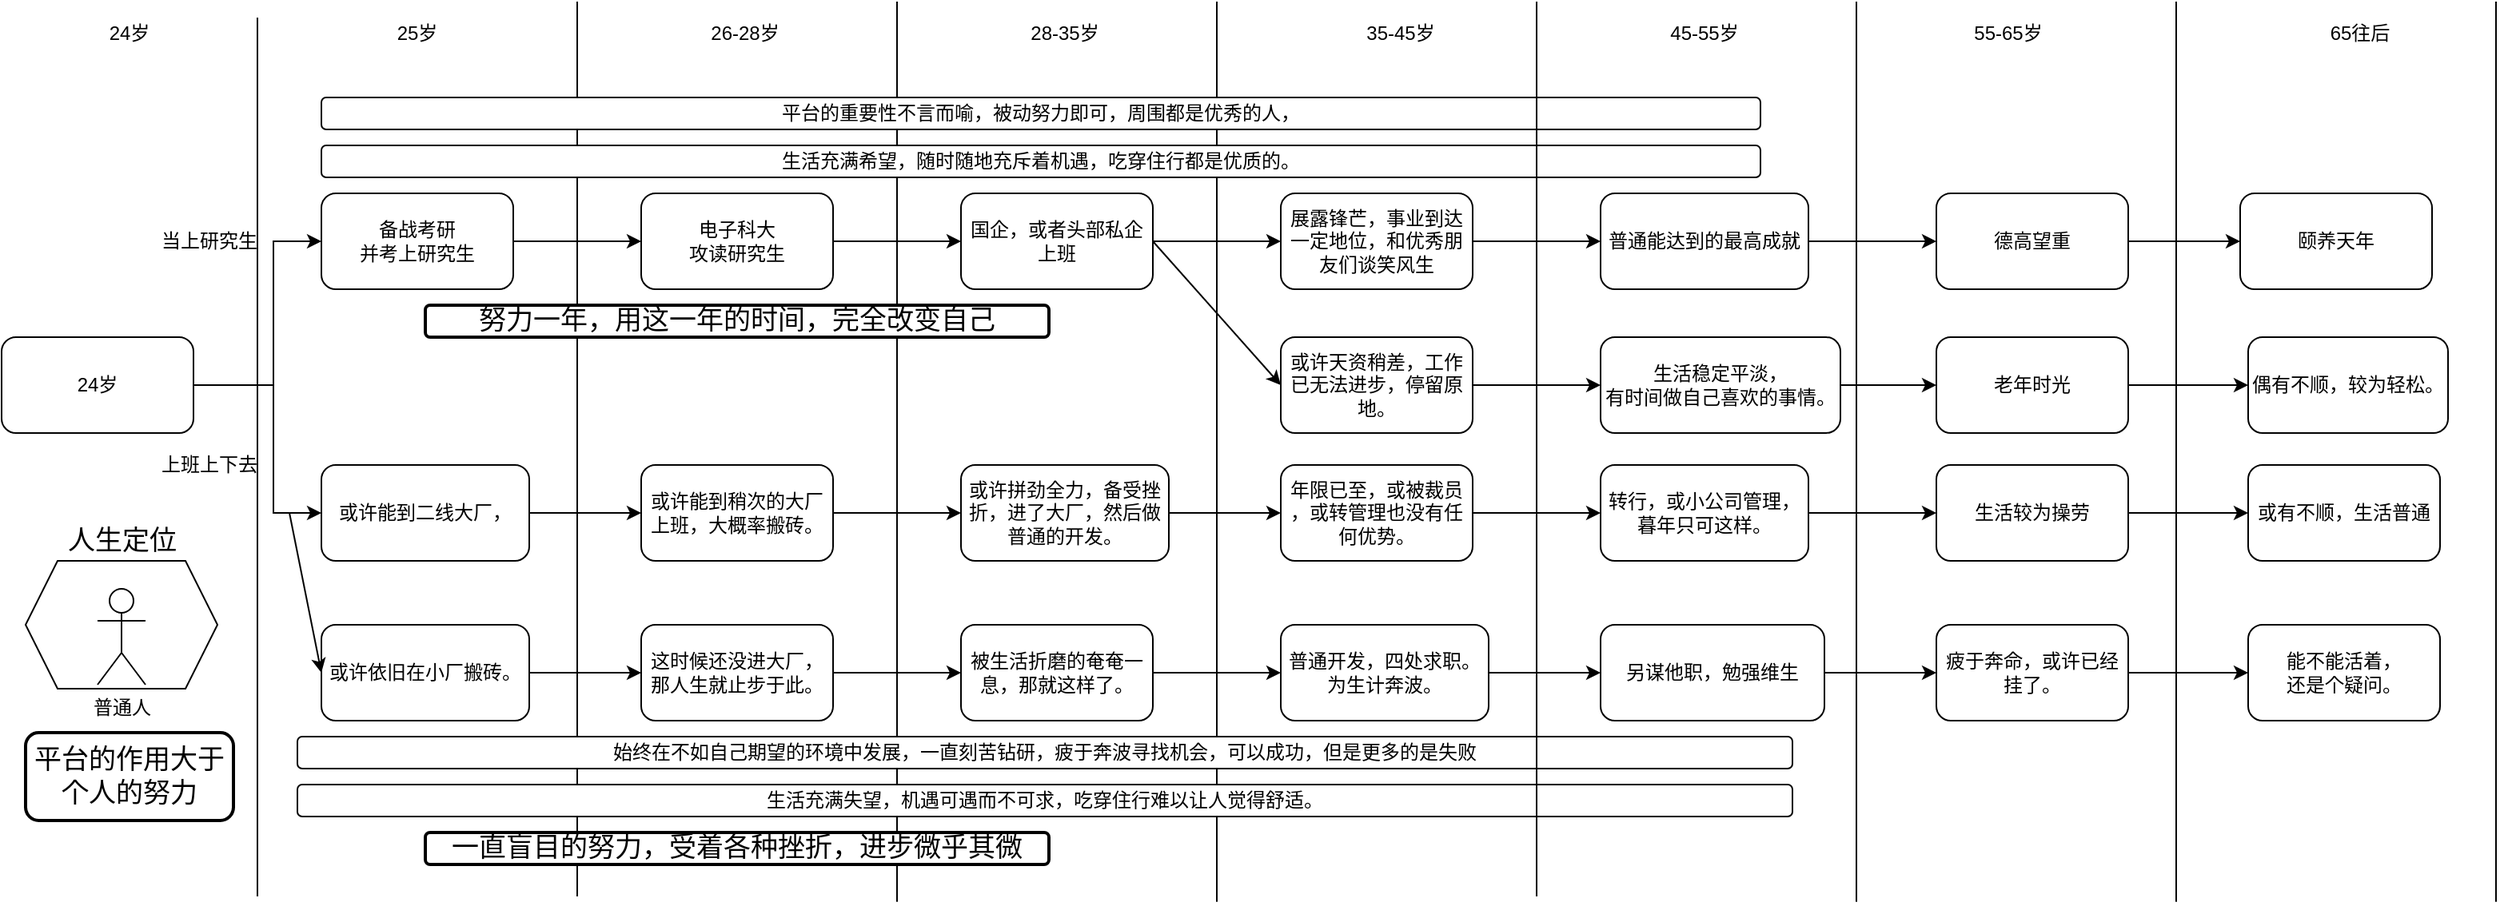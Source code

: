 <mxfile version="14.8.4" type="github">
  <diagram id="4w0ccPDh1an9Qw12JjNh" name="Page-1">
    <mxGraphModel dx="1422" dy="762" grid="1" gridSize="10" guides="1" tooltips="1" connect="1" arrows="1" fold="1" page="1" pageScale="1" pageWidth="827" pageHeight="1169" math="0" shadow="0">
      <root>
        <mxCell id="0" />
        <mxCell id="1" parent="0" />
        <mxCell id="yW3tKd6YztMTBVNPVT-j-6" value="" style="edgeStyle=orthogonalEdgeStyle;rounded=0;orthogonalLoop=1;jettySize=auto;html=1;" edge="1" parent="1" source="yW3tKd6YztMTBVNPVT-j-1" target="yW3tKd6YztMTBVNPVT-j-5">
          <mxGeometry relative="1" as="geometry">
            <Array as="points">
              <mxPoint x="170" y="240" />
              <mxPoint x="170" y="150" />
            </Array>
          </mxGeometry>
        </mxCell>
        <mxCell id="yW3tKd6YztMTBVNPVT-j-12" style="edgeStyle=orthogonalEdgeStyle;rounded=0;orthogonalLoop=1;jettySize=auto;html=1;entryX=0;entryY=0.5;entryDx=0;entryDy=0;" edge="1" parent="1" source="yW3tKd6YztMTBVNPVT-j-1" target="yW3tKd6YztMTBVNPVT-j-10">
          <mxGeometry relative="1" as="geometry">
            <Array as="points">
              <mxPoint x="170" y="240" />
              <mxPoint x="170" y="320" />
            </Array>
          </mxGeometry>
        </mxCell>
        <mxCell id="yW3tKd6YztMTBVNPVT-j-1" value="24岁" style="rounded=1;whiteSpace=wrap;html=1;" vertex="1" parent="1">
          <mxGeometry y="210" width="120" height="60" as="geometry" />
        </mxCell>
        <mxCell id="yW3tKd6YztMTBVNPVT-j-4" value="" style="endArrow=none;html=1;" edge="1" parent="1">
          <mxGeometry width="50" height="50" relative="1" as="geometry">
            <mxPoint x="160" y="560" as="sourcePoint" />
            <mxPoint x="160" y="10" as="targetPoint" />
          </mxGeometry>
        </mxCell>
        <mxCell id="yW3tKd6YztMTBVNPVT-j-17" value="" style="edgeStyle=orthogonalEdgeStyle;rounded=0;orthogonalLoop=1;jettySize=auto;html=1;" edge="1" parent="1" source="yW3tKd6YztMTBVNPVT-j-5" target="yW3tKd6YztMTBVNPVT-j-16">
          <mxGeometry relative="1" as="geometry" />
        </mxCell>
        <mxCell id="yW3tKd6YztMTBVNPVT-j-5" value="备战考研&lt;br&gt;并考上研究生" style="rounded=1;whiteSpace=wrap;html=1;" vertex="1" parent="1">
          <mxGeometry x="200" y="120" width="120" height="60" as="geometry" />
        </mxCell>
        <mxCell id="yW3tKd6YztMTBVNPVT-j-7" value="当上研究生" style="text;html=1;strokeColor=none;fillColor=none;align=center;verticalAlign=middle;whiteSpace=wrap;rounded=0;" vertex="1" parent="1">
          <mxGeometry x="85" y="140" width="90" height="20" as="geometry" />
        </mxCell>
        <mxCell id="yW3tKd6YztMTBVNPVT-j-25" value="" style="edgeStyle=orthogonalEdgeStyle;rounded=0;orthogonalLoop=1;jettySize=auto;html=1;" edge="1" parent="1" source="yW3tKd6YztMTBVNPVT-j-10" target="yW3tKd6YztMTBVNPVT-j-24">
          <mxGeometry relative="1" as="geometry" />
        </mxCell>
        <mxCell id="yW3tKd6YztMTBVNPVT-j-10" value="或许能到二线大厂，&lt;br&gt;" style="rounded=1;whiteSpace=wrap;html=1;" vertex="1" parent="1">
          <mxGeometry x="200" y="290" width="130" height="60" as="geometry" />
        </mxCell>
        <mxCell id="yW3tKd6YztMTBVNPVT-j-11" value="上班上下去" style="text;html=1;strokeColor=none;fillColor=none;align=center;verticalAlign=middle;whiteSpace=wrap;rounded=0;" vertex="1" parent="1">
          <mxGeometry x="95" y="280" width="70" height="20" as="geometry" />
        </mxCell>
        <mxCell id="yW3tKd6YztMTBVNPVT-j-13" value="" style="endArrow=none;html=1;" edge="1" parent="1">
          <mxGeometry width="50" height="50" relative="1" as="geometry">
            <mxPoint x="360" y="560" as="sourcePoint" />
            <mxPoint x="360" as="targetPoint" />
          </mxGeometry>
        </mxCell>
        <mxCell id="yW3tKd6YztMTBVNPVT-j-14" value="24岁" style="text;html=1;strokeColor=none;fillColor=none;align=center;verticalAlign=middle;whiteSpace=wrap;rounded=0;" vertex="1" parent="1">
          <mxGeometry x="60" y="10" width="40" height="20" as="geometry" />
        </mxCell>
        <mxCell id="yW3tKd6YztMTBVNPVT-j-15" value="25岁" style="text;html=1;strokeColor=none;fillColor=none;align=center;verticalAlign=middle;whiteSpace=wrap;rounded=0;" vertex="1" parent="1">
          <mxGeometry x="240" y="10" width="40" height="20" as="geometry" />
        </mxCell>
        <mxCell id="yW3tKd6YztMTBVNPVT-j-21" value="" style="edgeStyle=orthogonalEdgeStyle;rounded=0;orthogonalLoop=1;jettySize=auto;html=1;" edge="1" parent="1" source="yW3tKd6YztMTBVNPVT-j-16" target="yW3tKd6YztMTBVNPVT-j-20">
          <mxGeometry relative="1" as="geometry" />
        </mxCell>
        <mxCell id="yW3tKd6YztMTBVNPVT-j-16" value="电子科大&lt;br&gt;攻读研究生" style="rounded=1;whiteSpace=wrap;html=1;" vertex="1" parent="1">
          <mxGeometry x="400" y="120" width="120" height="60" as="geometry" />
        </mxCell>
        <mxCell id="yW3tKd6YztMTBVNPVT-j-18" value="" style="endArrow=none;html=1;" edge="1" parent="1">
          <mxGeometry width="50" height="50" relative="1" as="geometry">
            <mxPoint x="560" y="563.333" as="sourcePoint" />
            <mxPoint x="560" as="targetPoint" />
          </mxGeometry>
        </mxCell>
        <mxCell id="yW3tKd6YztMTBVNPVT-j-19" value="" style="endArrow=none;html=1;" edge="1" parent="1">
          <mxGeometry width="50" height="50" relative="1" as="geometry">
            <mxPoint x="760" y="563.333" as="sourcePoint" />
            <mxPoint x="760" as="targetPoint" />
          </mxGeometry>
        </mxCell>
        <mxCell id="yW3tKd6YztMTBVNPVT-j-53" value="" style="edgeStyle=orthogonalEdgeStyle;rounded=0;orthogonalLoop=1;jettySize=auto;html=1;fontSize=17;" edge="1" parent="1" source="yW3tKd6YztMTBVNPVT-j-20" target="yW3tKd6YztMTBVNPVT-j-52">
          <mxGeometry relative="1" as="geometry" />
        </mxCell>
        <mxCell id="yW3tKd6YztMTBVNPVT-j-20" value="国企，或者头部私企上班" style="whiteSpace=wrap;html=1;rounded=1;" vertex="1" parent="1">
          <mxGeometry x="600" y="120" width="120" height="60" as="geometry" />
        </mxCell>
        <mxCell id="yW3tKd6YztMTBVNPVT-j-22" value="26-28岁" style="text;html=1;strokeColor=none;fillColor=none;align=center;verticalAlign=middle;whiteSpace=wrap;rounded=0;" vertex="1" parent="1">
          <mxGeometry x="440" y="10" width="50" height="20" as="geometry" />
        </mxCell>
        <mxCell id="yW3tKd6YztMTBVNPVT-j-28" value="" style="edgeStyle=orthogonalEdgeStyle;rounded=0;orthogonalLoop=1;jettySize=auto;html=1;" edge="1" parent="1" source="yW3tKd6YztMTBVNPVT-j-24" target="yW3tKd6YztMTBVNPVT-j-27">
          <mxGeometry relative="1" as="geometry" />
        </mxCell>
        <mxCell id="yW3tKd6YztMTBVNPVT-j-24" value="或许能到稍次的大厂上班，大概率搬砖。&lt;br&gt;" style="whiteSpace=wrap;html=1;rounded=1;" vertex="1" parent="1">
          <mxGeometry x="400" y="290" width="120" height="60" as="geometry" />
        </mxCell>
        <mxCell id="yW3tKd6YztMTBVNPVT-j-26" value="28-35岁" style="text;html=1;strokeColor=none;fillColor=none;align=center;verticalAlign=middle;whiteSpace=wrap;rounded=0;" vertex="1" parent="1">
          <mxGeometry x="640" y="10" width="50" height="20" as="geometry" />
        </mxCell>
        <mxCell id="yW3tKd6YztMTBVNPVT-j-73" value="" style="edgeStyle=orthogonalEdgeStyle;rounded=0;orthogonalLoop=1;jettySize=auto;html=1;fontSize=17;" edge="1" parent="1" source="yW3tKd6YztMTBVNPVT-j-27" target="yW3tKd6YztMTBVNPVT-j-72">
          <mxGeometry relative="1" as="geometry" />
        </mxCell>
        <mxCell id="yW3tKd6YztMTBVNPVT-j-27" value="或许拼劲全力，备受挫折，进了大厂，然后做普通的开发。" style="whiteSpace=wrap;html=1;rounded=1;" vertex="1" parent="1">
          <mxGeometry x="600" y="290" width="130" height="60" as="geometry" />
        </mxCell>
        <mxCell id="yW3tKd6YztMTBVNPVT-j-30" value="平台的重要性不言而喻，被动努力即可，周围都是优秀的人，" style="rounded=1;whiteSpace=wrap;html=1;" vertex="1" parent="1">
          <mxGeometry x="200" y="60" width="900" height="20" as="geometry" />
        </mxCell>
        <mxCell id="yW3tKd6YztMTBVNPVT-j-34" value="" style="edgeStyle=orthogonalEdgeStyle;rounded=0;orthogonalLoop=1;jettySize=auto;html=1;" edge="1" parent="1" source="yW3tKd6YztMTBVNPVT-j-31" target="yW3tKd6YztMTBVNPVT-j-33">
          <mxGeometry relative="1" as="geometry" />
        </mxCell>
        <mxCell id="yW3tKd6YztMTBVNPVT-j-31" value="&lt;span&gt;这时候还没进大厂，那人生就止步于此。&lt;/span&gt;" style="rounded=1;whiteSpace=wrap;html=1;" vertex="1" parent="1">
          <mxGeometry x="400" y="390" width="120" height="60" as="geometry" />
        </mxCell>
        <mxCell id="yW3tKd6YztMTBVNPVT-j-55" value="" style="edgeStyle=orthogonalEdgeStyle;rounded=0;orthogonalLoop=1;jettySize=auto;html=1;fontSize=17;" edge="1" parent="1" source="yW3tKd6YztMTBVNPVT-j-33" target="yW3tKd6YztMTBVNPVT-j-54">
          <mxGeometry relative="1" as="geometry" />
        </mxCell>
        <mxCell id="yW3tKd6YztMTBVNPVT-j-33" value="&lt;span&gt;被生活折磨的奄奄一息，那就这样了。&lt;/span&gt;" style="whiteSpace=wrap;html=1;rounded=1;" vertex="1" parent="1">
          <mxGeometry x="600" y="390" width="120" height="60" as="geometry" />
        </mxCell>
        <mxCell id="yW3tKd6YztMTBVNPVT-j-37" value="" style="edgeStyle=orthogonalEdgeStyle;rounded=0;orthogonalLoop=1;jettySize=auto;html=1;" edge="1" parent="1" source="yW3tKd6YztMTBVNPVT-j-35" target="yW3tKd6YztMTBVNPVT-j-31">
          <mxGeometry relative="1" as="geometry" />
        </mxCell>
        <mxCell id="yW3tKd6YztMTBVNPVT-j-35" value="&lt;span&gt;或许依旧在小厂搬砖。&lt;/span&gt;" style="rounded=1;whiteSpace=wrap;html=1;" vertex="1" parent="1">
          <mxGeometry x="200" y="390" width="130" height="60" as="geometry" />
        </mxCell>
        <mxCell id="yW3tKd6YztMTBVNPVT-j-36" value="" style="endArrow=classic;html=1;entryX=0;entryY=0.5;entryDx=0;entryDy=0;" edge="1" parent="1" target="yW3tKd6YztMTBVNPVT-j-35">
          <mxGeometry width="50" height="50" relative="1" as="geometry">
            <mxPoint x="180" y="320" as="sourcePoint" />
            <mxPoint x="180" y="430" as="targetPoint" />
          </mxGeometry>
        </mxCell>
        <mxCell id="yW3tKd6YztMTBVNPVT-j-38" value="" style="shape=hexagon;perimeter=hexagonPerimeter2;whiteSpace=wrap;html=1;fixedSize=1;" vertex="1" parent="1">
          <mxGeometry x="15" y="350" width="120" height="80" as="geometry" />
        </mxCell>
        <mxCell id="yW3tKd6YztMTBVNPVT-j-39" value="普通人" style="shape=umlActor;verticalLabelPosition=bottom;verticalAlign=top;html=1;outlineConnect=0;" vertex="1" parent="1">
          <mxGeometry x="60" y="367.5" width="30" height="60" as="geometry" />
        </mxCell>
        <mxCell id="yW3tKd6YztMTBVNPVT-j-40" value="人生定位" style="text;html=1;strokeColor=none;fillColor=none;align=center;verticalAlign=middle;whiteSpace=wrap;rounded=0;strokeWidth=2;fontSize=17;" vertex="1" parent="1">
          <mxGeometry x="32.5" y="327.5" width="85" height="20" as="geometry" />
        </mxCell>
        <mxCell id="yW3tKd6YztMTBVNPVT-j-41" value="始终在不如自己期望的环境中发展，一直刻苦钻研，疲于奔波寻找机会，可以成功，但是更多的是失败" style="rounded=1;whiteSpace=wrap;html=1;" vertex="1" parent="1">
          <mxGeometry x="185" y="460" width="935" height="20" as="geometry" />
        </mxCell>
        <mxCell id="yW3tKd6YztMTBVNPVT-j-43" value="努力一年，用这一年的时间，完全改变自己" style="rounded=1;whiteSpace=wrap;html=1;fontSize=17;strokeWidth=2;" vertex="1" parent="1">
          <mxGeometry x="265" y="190" width="390" height="20" as="geometry" />
        </mxCell>
        <mxCell id="yW3tKd6YztMTBVNPVT-j-48" value="平台的作用大于个人的努力" style="rounded=1;whiteSpace=wrap;html=1;fontSize=17;strokeWidth=2;" vertex="1" parent="1">
          <mxGeometry x="15" y="457.5" width="130" height="55" as="geometry" />
        </mxCell>
        <mxCell id="yW3tKd6YztMTBVNPVT-j-49" value="生活充满希望，随时随地充斥着机遇，吃穿住行都是优质的。" style="rounded=1;whiteSpace=wrap;html=1;" vertex="1" parent="1">
          <mxGeometry x="200" y="90" width="900" height="20" as="geometry" />
        </mxCell>
        <mxCell id="yW3tKd6YztMTBVNPVT-j-50" value="生活充满失望，机遇可遇而不可求，吃穿住行难以让人觉得舒适。" style="rounded=1;whiteSpace=wrap;html=1;" vertex="1" parent="1">
          <mxGeometry x="185" y="490" width="935" height="20" as="geometry" />
        </mxCell>
        <mxCell id="yW3tKd6YztMTBVNPVT-j-51" value="一直盲目的努力，受着各种挫折，进步微乎其微" style="rounded=1;whiteSpace=wrap;html=1;fontSize=17;strokeWidth=2;" vertex="1" parent="1">
          <mxGeometry x="265" y="520" width="390" height="20" as="geometry" />
        </mxCell>
        <mxCell id="yW3tKd6YztMTBVNPVT-j-69" value="" style="edgeStyle=orthogonalEdgeStyle;rounded=0;orthogonalLoop=1;jettySize=auto;html=1;fontSize=17;" edge="1" parent="1" source="yW3tKd6YztMTBVNPVT-j-52" target="yW3tKd6YztMTBVNPVT-j-68">
          <mxGeometry relative="1" as="geometry" />
        </mxCell>
        <mxCell id="yW3tKd6YztMTBVNPVT-j-52" value="展露锋芒，事业到达一定地位，和优秀朋友们谈笑风生" style="whiteSpace=wrap;html=1;rounded=1;" vertex="1" parent="1">
          <mxGeometry x="800" y="120" width="120" height="60" as="geometry" />
        </mxCell>
        <mxCell id="yW3tKd6YztMTBVNPVT-j-77" value="" style="edgeStyle=orthogonalEdgeStyle;rounded=0;orthogonalLoop=1;jettySize=auto;html=1;fontSize=17;" edge="1" parent="1" source="yW3tKd6YztMTBVNPVT-j-54" target="yW3tKd6YztMTBVNPVT-j-76">
          <mxGeometry relative="1" as="geometry" />
        </mxCell>
        <mxCell id="yW3tKd6YztMTBVNPVT-j-54" value="普通开发，四处求职。&lt;br&gt;为生计奔波。" style="whiteSpace=wrap;html=1;rounded=1;" vertex="1" parent="1">
          <mxGeometry x="800" y="390" width="130" height="60" as="geometry" />
        </mxCell>
        <mxCell id="yW3tKd6YztMTBVNPVT-j-56" value="35-45岁" style="text;html=1;strokeColor=none;fillColor=none;align=center;verticalAlign=middle;whiteSpace=wrap;rounded=0;" vertex="1" parent="1">
          <mxGeometry x="850" y="10" width="50" height="20" as="geometry" />
        </mxCell>
        <mxCell id="yW3tKd6YztMTBVNPVT-j-71" value="" style="edgeStyle=orthogonalEdgeStyle;rounded=0;orthogonalLoop=1;jettySize=auto;html=1;fontSize=17;" edge="1" parent="1" source="yW3tKd6YztMTBVNPVT-j-58" target="yW3tKd6YztMTBVNPVT-j-70">
          <mxGeometry relative="1" as="geometry" />
        </mxCell>
        <mxCell id="yW3tKd6YztMTBVNPVT-j-58" value="或许天资稍差，工作已无法进步，停留原地。" style="whiteSpace=wrap;html=1;rounded=1;" vertex="1" parent="1">
          <mxGeometry x="800" y="210" width="120" height="60" as="geometry" />
        </mxCell>
        <mxCell id="yW3tKd6YztMTBVNPVT-j-63" value="" style="endArrow=classic;html=1;fontSize=17;exitX=1;exitY=0.5;exitDx=0;exitDy=0;entryX=0;entryY=0.5;entryDx=0;entryDy=0;" edge="1" parent="1" source="yW3tKd6YztMTBVNPVT-j-20" target="yW3tKd6YztMTBVNPVT-j-58">
          <mxGeometry width="50" height="50" relative="1" as="geometry">
            <mxPoint x="720" y="240" as="sourcePoint" />
            <mxPoint x="770" y="190" as="targetPoint" />
          </mxGeometry>
        </mxCell>
        <mxCell id="yW3tKd6YztMTBVNPVT-j-64" value="" style="endArrow=none;html=1;" edge="1" parent="1">
          <mxGeometry width="50" height="50" relative="1" as="geometry">
            <mxPoint x="960" y="560" as="sourcePoint" />
            <mxPoint x="960" as="targetPoint" />
          </mxGeometry>
        </mxCell>
        <mxCell id="yW3tKd6YztMTBVNPVT-j-65" value="" style="endArrow=none;html=1;" edge="1" parent="1">
          <mxGeometry width="50" height="50" relative="1" as="geometry">
            <mxPoint x="1160" y="563.333" as="sourcePoint" />
            <mxPoint x="1160" as="targetPoint" />
          </mxGeometry>
        </mxCell>
        <mxCell id="yW3tKd6YztMTBVNPVT-j-66" value="45-55岁" style="text;html=1;strokeColor=none;fillColor=none;align=center;verticalAlign=middle;whiteSpace=wrap;rounded=0;" vertex="1" parent="1">
          <mxGeometry x="1040" y="10" width="50" height="20" as="geometry" />
        </mxCell>
        <mxCell id="yW3tKd6YztMTBVNPVT-j-85" value="" style="edgeStyle=orthogonalEdgeStyle;rounded=0;orthogonalLoop=1;jettySize=auto;html=1;fontSize=17;" edge="1" parent="1" source="yW3tKd6YztMTBVNPVT-j-68" target="yW3tKd6YztMTBVNPVT-j-84">
          <mxGeometry relative="1" as="geometry" />
        </mxCell>
        <mxCell id="yW3tKd6YztMTBVNPVT-j-68" value="普通能达到的最高成就" style="whiteSpace=wrap;html=1;rounded=1;" vertex="1" parent="1">
          <mxGeometry x="1000" y="120" width="130" height="60" as="geometry" />
        </mxCell>
        <mxCell id="yW3tKd6YztMTBVNPVT-j-83" style="edgeStyle=orthogonalEdgeStyle;rounded=0;orthogonalLoop=1;jettySize=auto;html=1;entryX=0;entryY=0.5;entryDx=0;entryDy=0;fontSize=17;" edge="1" parent="1" source="yW3tKd6YztMTBVNPVT-j-70" target="yW3tKd6YztMTBVNPVT-j-78">
          <mxGeometry relative="1" as="geometry">
            <Array as="points">
              <mxPoint x="1190" y="240" />
              <mxPoint x="1190" y="240" />
            </Array>
          </mxGeometry>
        </mxCell>
        <mxCell id="yW3tKd6YztMTBVNPVT-j-70" value="生活稳定平淡，&lt;br&gt;有时间做自己喜欢的事情。" style="whiteSpace=wrap;html=1;rounded=1;" vertex="1" parent="1">
          <mxGeometry x="1000" y="210" width="150" height="60" as="geometry" />
        </mxCell>
        <mxCell id="yW3tKd6YztMTBVNPVT-j-75" value="" style="edgeStyle=orthogonalEdgeStyle;rounded=0;orthogonalLoop=1;jettySize=auto;html=1;fontSize=17;" edge="1" parent="1" source="yW3tKd6YztMTBVNPVT-j-72" target="yW3tKd6YztMTBVNPVT-j-74">
          <mxGeometry relative="1" as="geometry" />
        </mxCell>
        <mxCell id="yW3tKd6YztMTBVNPVT-j-72" value="年限已至，或被裁员&lt;br&gt;，或转管理也没有任何优势。" style="whiteSpace=wrap;html=1;rounded=1;" vertex="1" parent="1">
          <mxGeometry x="800" y="290" width="120" height="60" as="geometry" />
        </mxCell>
        <mxCell id="yW3tKd6YztMTBVNPVT-j-87" value="" style="edgeStyle=orthogonalEdgeStyle;rounded=0;orthogonalLoop=1;jettySize=auto;html=1;fontSize=17;" edge="1" parent="1" source="yW3tKd6YztMTBVNPVT-j-74" target="yW3tKd6YztMTBVNPVT-j-86">
          <mxGeometry relative="1" as="geometry" />
        </mxCell>
        <mxCell id="yW3tKd6YztMTBVNPVT-j-74" value="转行，或小公司管理，暮年只可这样。" style="whiteSpace=wrap;html=1;rounded=1;" vertex="1" parent="1">
          <mxGeometry x="1000" y="290" width="130" height="60" as="geometry" />
        </mxCell>
        <mxCell id="yW3tKd6YztMTBVNPVT-j-89" value="" style="edgeStyle=orthogonalEdgeStyle;rounded=0;orthogonalLoop=1;jettySize=auto;html=1;fontSize=17;" edge="1" parent="1" source="yW3tKd6YztMTBVNPVT-j-76" target="yW3tKd6YztMTBVNPVT-j-88">
          <mxGeometry relative="1" as="geometry" />
        </mxCell>
        <mxCell id="yW3tKd6YztMTBVNPVT-j-76" value="另谋他职，勉强维生" style="whiteSpace=wrap;html=1;rounded=1;" vertex="1" parent="1">
          <mxGeometry x="1000" y="390" width="140" height="60" as="geometry" />
        </mxCell>
        <mxCell id="yW3tKd6YztMTBVNPVT-j-95" value="" style="edgeStyle=orthogonalEdgeStyle;rounded=0;orthogonalLoop=1;jettySize=auto;html=1;fontSize=17;" edge="1" parent="1" source="yW3tKd6YztMTBVNPVT-j-78" target="yW3tKd6YztMTBVNPVT-j-94">
          <mxGeometry relative="1" as="geometry" />
        </mxCell>
        <mxCell id="yW3tKd6YztMTBVNPVT-j-78" value="老年时光" style="whiteSpace=wrap;html=1;rounded=1;" vertex="1" parent="1">
          <mxGeometry x="1210" y="210" width="120" height="60" as="geometry" />
        </mxCell>
        <mxCell id="yW3tKd6YztMTBVNPVT-j-80" value="55-65岁" style="text;html=1;strokeColor=none;fillColor=none;align=center;verticalAlign=middle;whiteSpace=wrap;rounded=0;" vertex="1" parent="1">
          <mxGeometry x="1230" y="10" width="50" height="20" as="geometry" />
        </mxCell>
        <mxCell id="yW3tKd6YztMTBVNPVT-j-82" value="" style="endArrow=none;html=1;" edge="1" parent="1">
          <mxGeometry width="50" height="50" relative="1" as="geometry">
            <mxPoint x="1360" y="563.333" as="sourcePoint" />
            <mxPoint x="1360" as="targetPoint" />
          </mxGeometry>
        </mxCell>
        <mxCell id="yW3tKd6YztMTBVNPVT-j-91" value="" style="edgeStyle=orthogonalEdgeStyle;rounded=0;orthogonalLoop=1;jettySize=auto;html=1;fontSize=17;" edge="1" parent="1" source="yW3tKd6YztMTBVNPVT-j-84" target="yW3tKd6YztMTBVNPVT-j-90">
          <mxGeometry relative="1" as="geometry" />
        </mxCell>
        <mxCell id="yW3tKd6YztMTBVNPVT-j-84" value="德高望重" style="whiteSpace=wrap;html=1;rounded=1;" vertex="1" parent="1">
          <mxGeometry x="1210" y="120" width="120" height="60" as="geometry" />
        </mxCell>
        <mxCell id="yW3tKd6YztMTBVNPVT-j-97" value="" style="edgeStyle=orthogonalEdgeStyle;rounded=0;orthogonalLoop=1;jettySize=auto;html=1;fontSize=17;" edge="1" parent="1" source="yW3tKd6YztMTBVNPVT-j-86" target="yW3tKd6YztMTBVNPVT-j-96">
          <mxGeometry relative="1" as="geometry" />
        </mxCell>
        <mxCell id="yW3tKd6YztMTBVNPVT-j-86" value="生活较为操劳" style="whiteSpace=wrap;html=1;rounded=1;" vertex="1" parent="1">
          <mxGeometry x="1210" y="290" width="120" height="60" as="geometry" />
        </mxCell>
        <mxCell id="yW3tKd6YztMTBVNPVT-j-99" value="" style="edgeStyle=orthogonalEdgeStyle;rounded=0;orthogonalLoop=1;jettySize=auto;html=1;fontSize=17;" edge="1" parent="1" source="yW3tKd6YztMTBVNPVT-j-88" target="yW3tKd6YztMTBVNPVT-j-98">
          <mxGeometry relative="1" as="geometry" />
        </mxCell>
        <mxCell id="yW3tKd6YztMTBVNPVT-j-88" value="疲于奔命，或许已经挂了。" style="whiteSpace=wrap;html=1;rounded=1;" vertex="1" parent="1">
          <mxGeometry x="1210" y="390" width="120" height="60" as="geometry" />
        </mxCell>
        <mxCell id="yW3tKd6YztMTBVNPVT-j-90" value="颐养天年" style="whiteSpace=wrap;html=1;rounded=1;" vertex="1" parent="1">
          <mxGeometry x="1400" y="120" width="120" height="60" as="geometry" />
        </mxCell>
        <mxCell id="yW3tKd6YztMTBVNPVT-j-92" value="65往后" style="text;html=1;strokeColor=none;fillColor=none;align=center;verticalAlign=middle;whiteSpace=wrap;rounded=0;" vertex="1" parent="1">
          <mxGeometry x="1440" y="10" width="70" height="20" as="geometry" />
        </mxCell>
        <mxCell id="yW3tKd6YztMTBVNPVT-j-93" value="" style="endArrow=none;html=1;" edge="1" parent="1">
          <mxGeometry width="50" height="50" relative="1" as="geometry">
            <mxPoint x="1560" y="563.333" as="sourcePoint" />
            <mxPoint x="1560" as="targetPoint" />
          </mxGeometry>
        </mxCell>
        <mxCell id="yW3tKd6YztMTBVNPVT-j-94" value="偶有不顺，较为轻松。" style="whiteSpace=wrap;html=1;rounded=1;" vertex="1" parent="1">
          <mxGeometry x="1405" y="210" width="125" height="60" as="geometry" />
        </mxCell>
        <mxCell id="yW3tKd6YztMTBVNPVT-j-96" value="或有不顺，生活普通" style="whiteSpace=wrap;html=1;rounded=1;" vertex="1" parent="1">
          <mxGeometry x="1405" y="290" width="120" height="60" as="geometry" />
        </mxCell>
        <mxCell id="yW3tKd6YztMTBVNPVT-j-98" value="能不能活着，&lt;br&gt;还是个疑问。" style="whiteSpace=wrap;html=1;rounded=1;" vertex="1" parent="1">
          <mxGeometry x="1405" y="390" width="120" height="60" as="geometry" />
        </mxCell>
      </root>
    </mxGraphModel>
  </diagram>
</mxfile>
